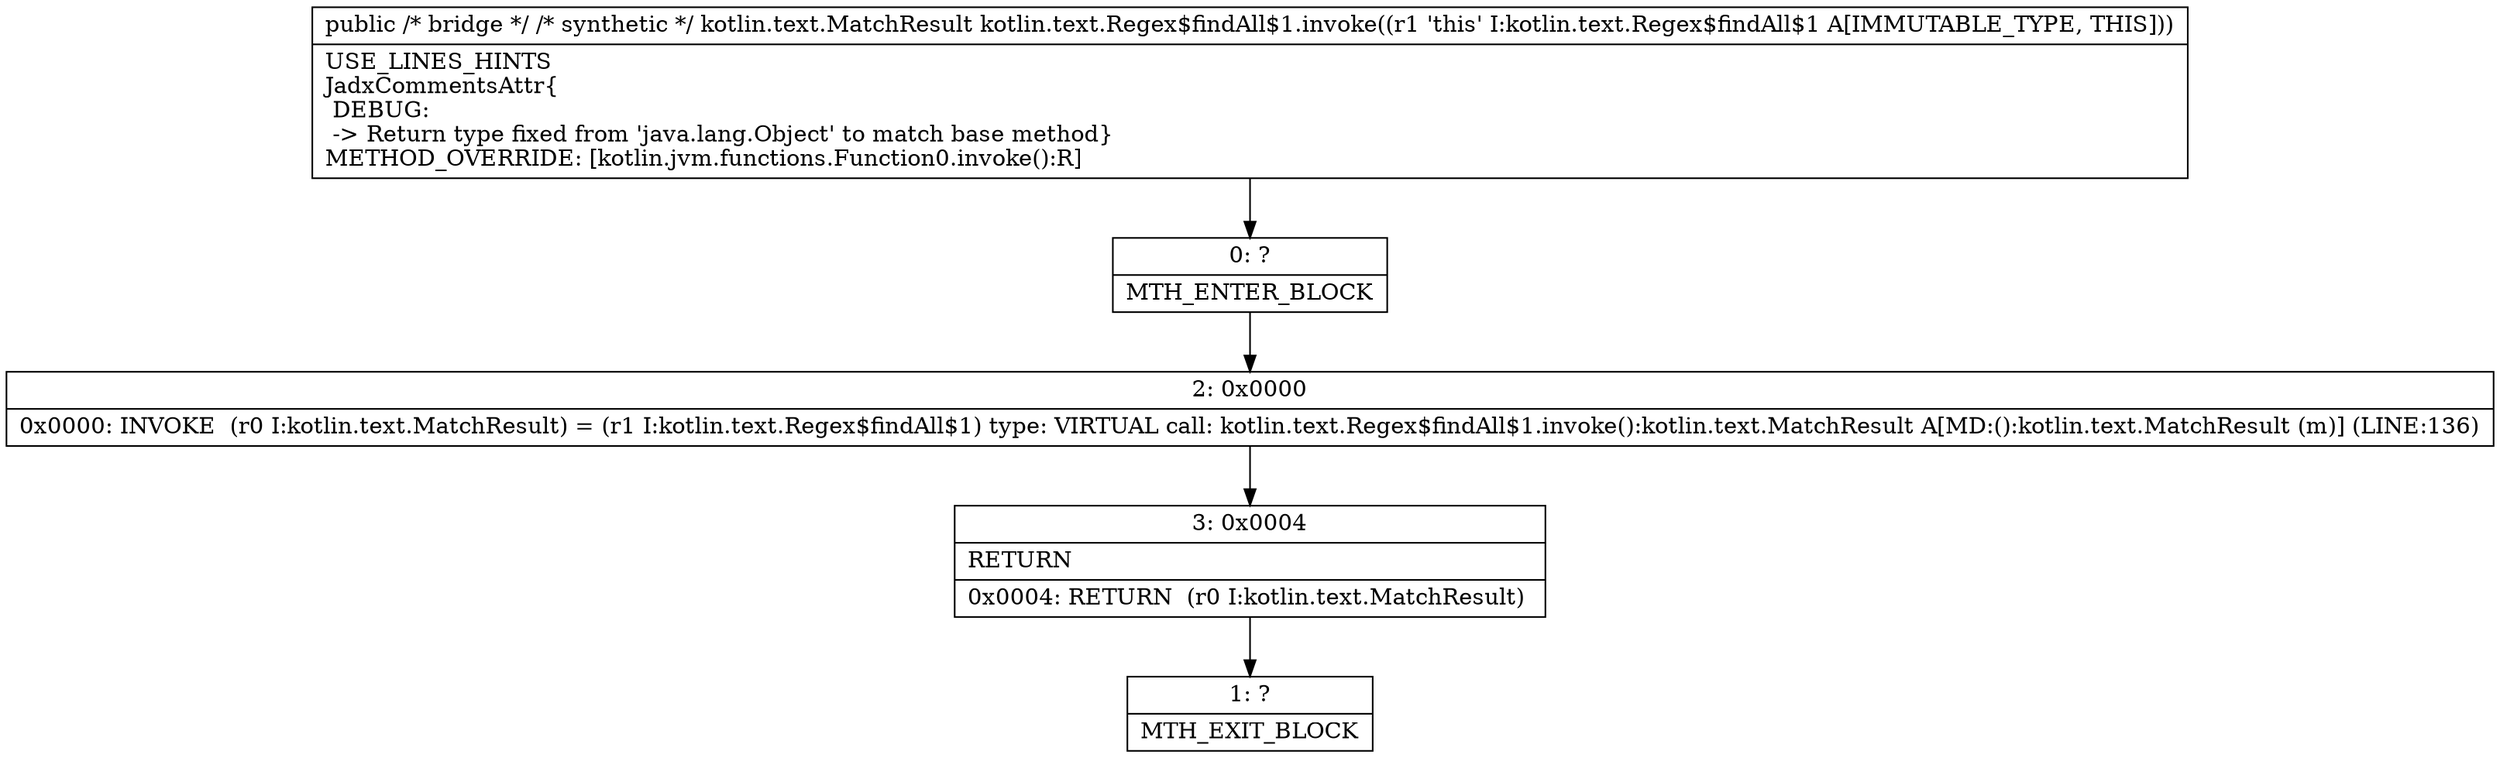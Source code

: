 digraph "CFG forkotlin.text.Regex$findAll$1.invoke()Ljava\/lang\/Object;" {
Node_0 [shape=record,label="{0\:\ ?|MTH_ENTER_BLOCK\l}"];
Node_2 [shape=record,label="{2\:\ 0x0000|0x0000: INVOKE  (r0 I:kotlin.text.MatchResult) = (r1 I:kotlin.text.Regex$findAll$1) type: VIRTUAL call: kotlin.text.Regex$findAll$1.invoke():kotlin.text.MatchResult A[MD:():kotlin.text.MatchResult (m)] (LINE:136)\l}"];
Node_3 [shape=record,label="{3\:\ 0x0004|RETURN\l|0x0004: RETURN  (r0 I:kotlin.text.MatchResult) \l}"];
Node_1 [shape=record,label="{1\:\ ?|MTH_EXIT_BLOCK\l}"];
MethodNode[shape=record,label="{public \/* bridge *\/ \/* synthetic *\/ kotlin.text.MatchResult kotlin.text.Regex$findAll$1.invoke((r1 'this' I:kotlin.text.Regex$findAll$1 A[IMMUTABLE_TYPE, THIS]))  | USE_LINES_HINTS\lJadxCommentsAttr\{\l DEBUG: \l \-\> Return type fixed from 'java.lang.Object' to match base method\}\lMETHOD_OVERRIDE: [kotlin.jvm.functions.Function0.invoke():R]\l}"];
MethodNode -> Node_0;Node_0 -> Node_2;
Node_2 -> Node_3;
Node_3 -> Node_1;
}

